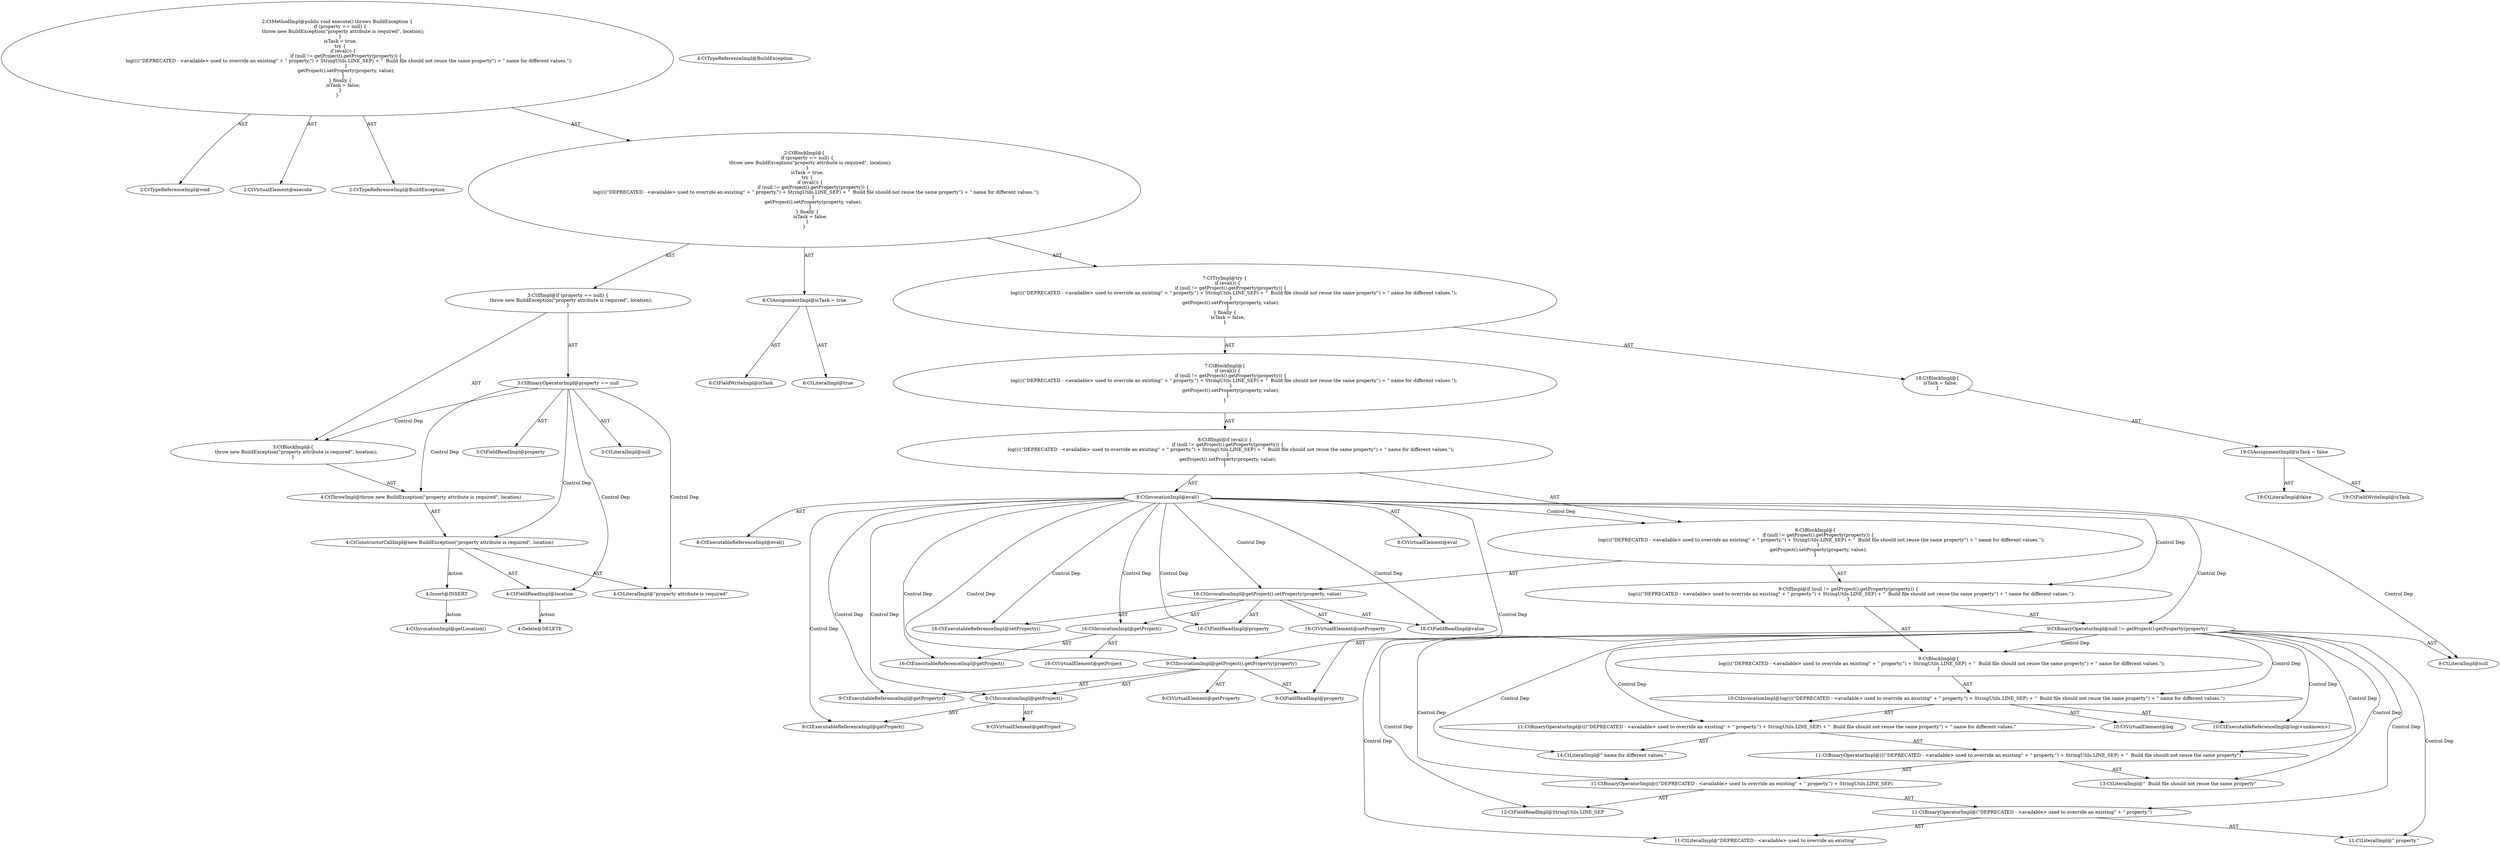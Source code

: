 digraph "execute#?" {
0 [label="2:CtTypeReferenceImpl@void" shape=ellipse]
1 [label="2:CtVirtualElement@execute" shape=ellipse]
2 [label="2:CtTypeReferenceImpl@BuildException" shape=ellipse]
3 [label="3:CtFieldReadImpl@property" shape=ellipse]
4 [label="3:CtLiteralImpl@null" shape=ellipse]
5 [label="3:CtBinaryOperatorImpl@property == null" shape=ellipse]
6 [label="4:CtTypeReferenceImpl@BuildException" shape=ellipse]
7 [label="4:CtLiteralImpl@\"property attribute is required\"" shape=ellipse]
8 [label="4:CtFieldReadImpl@location" shape=ellipse]
9 [label="4:CtConstructorCallImpl@new BuildException(\"property attribute is required\", location)" shape=ellipse]
10 [label="4:CtThrowImpl@throw new BuildException(\"property attribute is required\", location)" shape=ellipse]
11 [label="3:CtBlockImpl@\{
    throw new BuildException(\"property attribute is required\", location);
\}" shape=ellipse]
12 [label="3:CtIfImpl@if (property == null) \{
    throw new BuildException(\"property attribute is required\", location);
\}" shape=ellipse]
13 [label="6:CtFieldWriteImpl@isTask" shape=ellipse]
14 [label="6:CtLiteralImpl@true" shape=ellipse]
15 [label="6:CtAssignmentImpl@isTask = true" shape=ellipse]
16 [label="8:CtExecutableReferenceImpl@eval()" shape=ellipse]
17 [label="8:CtVirtualElement@eval" shape=ellipse]
18 [label="8:CtInvocationImpl@eval()" shape=ellipse]
19 [label="9:CtLiteralImpl@null" shape=ellipse]
20 [label="9:CtExecutableReferenceImpl@getProperty()" shape=ellipse]
21 [label="9:CtVirtualElement@getProperty" shape=ellipse]
22 [label="9:CtExecutableReferenceImpl@getProject()" shape=ellipse]
23 [label="9:CtVirtualElement@getProject" shape=ellipse]
24 [label="9:CtInvocationImpl@getProject()" shape=ellipse]
25 [label="9:CtFieldReadImpl@property" shape=ellipse]
26 [label="9:CtInvocationImpl@getProject().getProperty(property)" shape=ellipse]
27 [label="9:CtBinaryOperatorImpl@null != getProject().getProperty(property)" shape=ellipse]
28 [label="10:CtExecutableReferenceImpl@log(<unknown>)" shape=ellipse]
29 [label="10:CtVirtualElement@log" shape=ellipse]
30 [label="11:CtLiteralImpl@\"DEPRECATED - <available> used to override an existing\"" shape=ellipse]
31 [label="11:CtLiteralImpl@\" property.\"" shape=ellipse]
32 [label="11:CtBinaryOperatorImpl@(\"DEPRECATED - <available> used to override an existing\" + \" property.\")" shape=ellipse]
33 [label="12:CtFieldReadImpl@StringUtils.LINE_SEP" shape=ellipse]
34 [label="11:CtBinaryOperatorImpl@((\"DEPRECATED - <available> used to override an existing\" + \" property.\") + StringUtils.LINE_SEP)" shape=ellipse]
35 [label="13:CtLiteralImpl@\"  Build file should not reuse the same property\"" shape=ellipse]
36 [label="11:CtBinaryOperatorImpl@(((\"DEPRECATED - <available> used to override an existing\" + \" property.\") + StringUtils.LINE_SEP) + \"  Build file should not reuse the same property\")" shape=ellipse]
37 [label="14:CtLiteralImpl@\" name for different values.\"" shape=ellipse]
38 [label="11:CtBinaryOperatorImpl@(((\"DEPRECATED - <available> used to override an existing\" + \" property.\") + StringUtils.LINE_SEP) + \"  Build file should not reuse the same property\") + \" name for different values.\"" shape=ellipse]
39 [label="10:CtInvocationImpl@log((((\"DEPRECATED - <available> used to override an existing\" + \" property.\") + StringUtils.LINE_SEP) + \"  Build file should not reuse the same property\") + \" name for different values.\")" shape=ellipse]
40 [label="9:CtBlockImpl@\{
    log((((\"DEPRECATED - <available> used to override an existing\" + \" property.\") + StringUtils.LINE_SEP) + \"  Build file should not reuse the same property\") + \" name for different values.\");
\}" shape=ellipse]
41 [label="9:CtIfImpl@if (null != getProject().getProperty(property)) \{
    log((((\"DEPRECATED - <available> used to override an existing\" + \" property.\") + StringUtils.LINE_SEP) + \"  Build file should not reuse the same property\") + \" name for different values.\");
\}" shape=ellipse]
42 [label="16:CtExecutableReferenceImpl@setProperty()" shape=ellipse]
43 [label="16:CtVirtualElement@setProperty" shape=ellipse]
44 [label="16:CtExecutableReferenceImpl@getProject()" shape=ellipse]
45 [label="16:CtVirtualElement@getProject" shape=ellipse]
46 [label="16:CtInvocationImpl@getProject()" shape=ellipse]
47 [label="16:CtFieldReadImpl@property" shape=ellipse]
48 [label="16:CtFieldReadImpl@value" shape=ellipse]
49 [label="16:CtInvocationImpl@getProject().setProperty(property, value)" shape=ellipse]
50 [label="8:CtBlockImpl@\{
    if (null != getProject().getProperty(property)) \{
        log((((\"DEPRECATED - <available> used to override an existing\" + \" property.\") + StringUtils.LINE_SEP) + \"  Build file should not reuse the same property\") + \" name for different values.\");
    \}
    getProject().setProperty(property, value);
\}" shape=ellipse]
51 [label="8:CtIfImpl@if (eval()) \{
    if (null != getProject().getProperty(property)) \{
        log((((\"DEPRECATED - <available> used to override an existing\" + \" property.\") + StringUtils.LINE_SEP) + \"  Build file should not reuse the same property\") + \" name for different values.\");
    \}
    getProject().setProperty(property, value);
\}" shape=ellipse]
52 [label="7:CtBlockImpl@\{
    if (eval()) \{
        if (null != getProject().getProperty(property)) \{
            log((((\"DEPRECATED - <available> used to override an existing\" + \" property.\") + StringUtils.LINE_SEP) + \"  Build file should not reuse the same property\") + \" name for different values.\");
        \}
        getProject().setProperty(property, value);
    \}
\}" shape=ellipse]
53 [label="19:CtFieldWriteImpl@isTask" shape=ellipse]
54 [label="19:CtLiteralImpl@false" shape=ellipse]
55 [label="19:CtAssignmentImpl@isTask = false" shape=ellipse]
56 [label="18:CtBlockImpl@\{
    isTask = false;
\}" shape=ellipse]
57 [label="7:CtTryImpl@try \{
    if (eval()) \{
        if (null != getProject().getProperty(property)) \{
            log((((\"DEPRECATED - <available> used to override an existing\" + \" property.\") + StringUtils.LINE_SEP) + \"  Build file should not reuse the same property\") + \" name for different values.\");
        \}
        getProject().setProperty(property, value);
    \}
\} finally \{
    isTask = false;
\}" shape=ellipse]
58 [label="2:CtBlockImpl@\{
    if (property == null) \{
        throw new BuildException(\"property attribute is required\", location);
    \}
    isTask = true;
    try \{
        if (eval()) \{
            if (null != getProject().getProperty(property)) \{
                log((((\"DEPRECATED - <available> used to override an existing\" + \" property.\") + StringUtils.LINE_SEP) + \"  Build file should not reuse the same property\") + \" name for different values.\");
            \}
            getProject().setProperty(property, value);
        \}
    \} finally \{
        isTask = false;
    \}
\}" shape=ellipse]
59 [label="2:CtMethodImpl@public void execute() throws BuildException \{
    if (property == null) \{
        throw new BuildException(\"property attribute is required\", location);
    \}
    isTask = true;
    try \{
        if (eval()) \{
            if (null != getProject().getProperty(property)) \{
                log((((\"DEPRECATED - <available> used to override an existing\" + \" property.\") + StringUtils.LINE_SEP) + \"  Build file should not reuse the same property\") + \" name for different values.\");
            \}
            getProject().setProperty(property, value);
        \}
    \} finally \{
        isTask = false;
    \}
\}" shape=ellipse]
60 [label="4:Delete@DELETE" shape=ellipse]
61 [label="4:Insert@INSERT" shape=ellipse]
62 [label="4:CtInvocationImpl@getLocation()" shape=ellipse]
5 -> 3 [label="AST"];
5 -> 4 [label="AST"];
5 -> 11 [label="Control Dep"];
5 -> 10 [label="Control Dep"];
5 -> 9 [label="Control Dep"];
5 -> 7 [label="Control Dep"];
5 -> 8 [label="Control Dep"];
8 -> 60 [label="Action"];
9 -> 7 [label="AST"];
9 -> 8 [label="AST"];
9 -> 61 [label="Action"];
10 -> 9 [label="AST"];
11 -> 10 [label="AST"];
12 -> 5 [label="AST"];
12 -> 11 [label="AST"];
15 -> 13 [label="AST"];
15 -> 14 [label="AST"];
18 -> 17 [label="AST"];
18 -> 16 [label="AST"];
18 -> 50 [label="Control Dep"];
18 -> 41 [label="Control Dep"];
18 -> 27 [label="Control Dep"];
18 -> 19 [label="Control Dep"];
18 -> 26 [label="Control Dep"];
18 -> 20 [label="Control Dep"];
18 -> 24 [label="Control Dep"];
18 -> 22 [label="Control Dep"];
18 -> 25 [label="Control Dep"];
18 -> 49 [label="Control Dep"];
18 -> 42 [label="Control Dep"];
18 -> 46 [label="Control Dep"];
18 -> 44 [label="Control Dep"];
18 -> 47 [label="Control Dep"];
18 -> 48 [label="Control Dep"];
24 -> 23 [label="AST"];
24 -> 22 [label="AST"];
26 -> 21 [label="AST"];
26 -> 24 [label="AST"];
26 -> 20 [label="AST"];
26 -> 25 [label="AST"];
27 -> 19 [label="AST"];
27 -> 26 [label="AST"];
27 -> 40 [label="Control Dep"];
27 -> 39 [label="Control Dep"];
27 -> 28 [label="Control Dep"];
27 -> 38 [label="Control Dep"];
27 -> 36 [label="Control Dep"];
27 -> 34 [label="Control Dep"];
27 -> 32 [label="Control Dep"];
27 -> 30 [label="Control Dep"];
27 -> 31 [label="Control Dep"];
27 -> 33 [label="Control Dep"];
27 -> 35 [label="Control Dep"];
27 -> 37 [label="Control Dep"];
32 -> 30 [label="AST"];
32 -> 31 [label="AST"];
34 -> 32 [label="AST"];
34 -> 33 [label="AST"];
36 -> 34 [label="AST"];
36 -> 35 [label="AST"];
38 -> 36 [label="AST"];
38 -> 37 [label="AST"];
39 -> 29 [label="AST"];
39 -> 28 [label="AST"];
39 -> 38 [label="AST"];
40 -> 39 [label="AST"];
41 -> 27 [label="AST"];
41 -> 40 [label="AST"];
46 -> 45 [label="AST"];
46 -> 44 [label="AST"];
49 -> 43 [label="AST"];
49 -> 46 [label="AST"];
49 -> 42 [label="AST"];
49 -> 47 [label="AST"];
49 -> 48 [label="AST"];
50 -> 41 [label="AST"];
50 -> 49 [label="AST"];
51 -> 18 [label="AST"];
51 -> 50 [label="AST"];
52 -> 51 [label="AST"];
55 -> 53 [label="AST"];
55 -> 54 [label="AST"];
56 -> 55 [label="AST"];
57 -> 52 [label="AST"];
57 -> 56 [label="AST"];
58 -> 12 [label="AST"];
58 -> 15 [label="AST"];
58 -> 57 [label="AST"];
59 -> 1 [label="AST"];
59 -> 0 [label="AST"];
59 -> 2 [label="AST"];
59 -> 58 [label="AST"];
61 -> 62 [label="Action"];
}